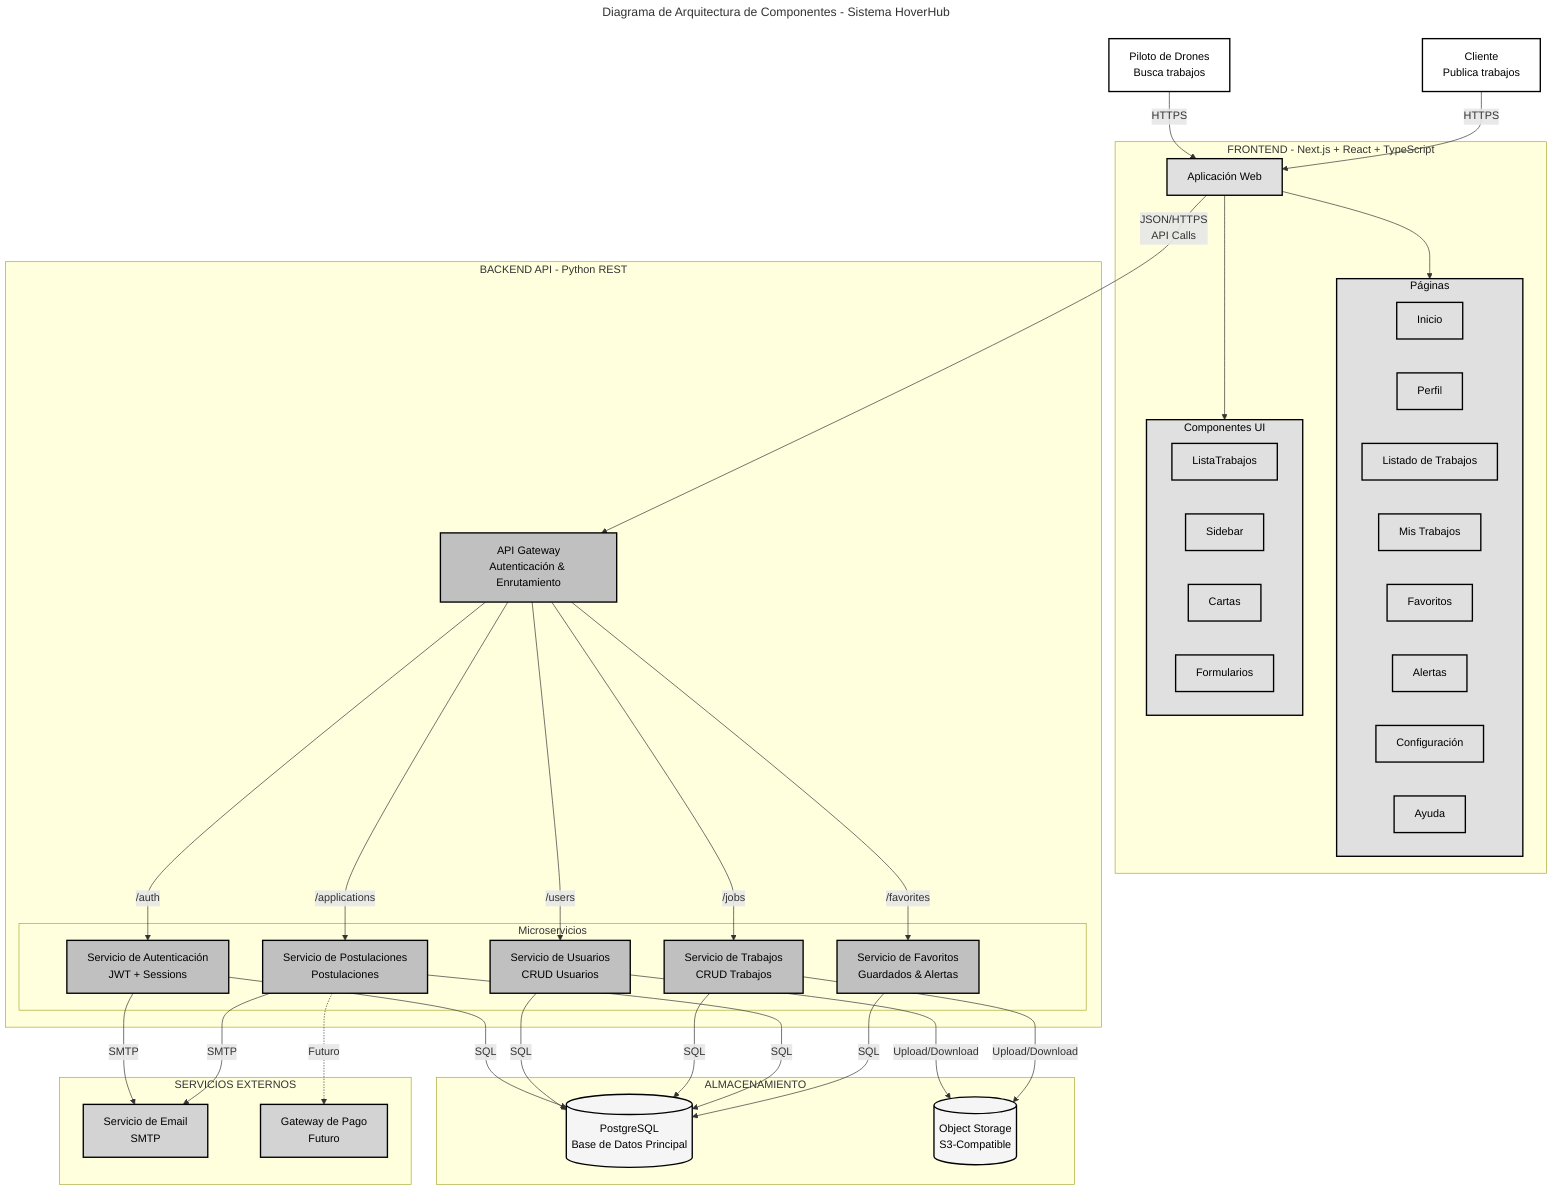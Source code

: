 ---
title: Diagrama de Arquitectura de Componentes - Sistema HoverHub
---
flowchart TB
    %% Usuarios
    piloto["Piloto de Drones<br/>Busca trabajos"]
    cliente["Cliente<br/>Publica trabajos"]

    %% Capa Frontend
    subgraph frontend["FRONTEND - Next.js + React + TypeScript"]
        webapp["Aplicación Web"]
        
        subgraph paginas["Páginas"]
            inicio["Inicio"]
            perfil["Perfil"]
            listado_trabajos["Listado de Trabajos"]
            mis_trabajos["Mis Trabajos"]
            favoritos["Favoritos"]
            alertas["Alertas"]
            configuracion["Configuración"]
            ayuda["Ayuda"]
        end
        
        subgraph componentes["Componentes UI"]
            lista_trabajos["ListaTrabajos"]
            sidebar["Sidebar"]
            cartas["Cartas"]
            formularios["Formularios"]
        end
    end

    %% Capa Backend
    subgraph backend["BACKEND API - Python REST"]
        api["API Gateway<br/>Autenticación & Enrutamiento"]
        
        subgraph servicios["Microservicios"]
            autenticacion["Servicio de Autenticación<br/>JWT + Sessions"]
            usuarios["Servicio de Usuarios<br/>CRUD Usuarios"]
            trabajos["Servicio de Trabajos<br/>CRUD Trabajos"]
            postulaciones["Servicio de Postulaciones<br/>Postulaciones"]
            favoritos_svc["Servicio de Favoritos<br/>Guardados & Alertas"]
        end
    end

    %% Capa de Almacenamiento
    subgraph almacenamiento["ALMACENAMIENTO"]
        db[("PostgreSQL<br/>Base de Datos Principal")]
        archivos[("Object Storage<br/>S3-Compatible")]
    end

    %% Servicios Externos
    subgraph servicios_externos["SERVICIOS EXTERNOS"]
        email["Servicio de Email<br/>SMTP"]
        pago["Gateway de Pago<br/>Futuro"]
    end

    %% Conexiones de Usuario
    piloto & cliente -->|HTTPS| webapp

    %% Conexiones internas del Frontend
    webapp --> paginas
    webapp --> componentes

    %% Frontend a Backend
    webapp -->|"JSON/HTTPS<br/>API Calls"| api

    %% API Gateway a Servicios
    api -->|"/auth"| autenticacion
    api -->|"/users"| usuarios
    api -->|"/jobs"| trabajos
    api -->|"/applications"| postulaciones
    api -->|"/favorites"| favoritos_svc

    %% Servicios a Base de Datos
    autenticacion & usuarios & trabajos & postulaciones & favoritos_svc -->|SQL| db

    %% Servicios a Almacenamiento de Archivos
    usuarios & trabajos -->|"Upload/Download"| archivos

    %% Servicios a Externos
    autenticacion & postulaciones -->|SMTP| email
    postulaciones -.->|"Futuro"| pago

    %% Estilos
    classDef userClass fill:#fff,stroke:#000,stroke-width:2px,color:#000
    classDef frontendClass fill:#e0e0e0,stroke:#000,stroke-width:2px,color:#000
    classDef backendClass fill:#c0c0c0,stroke:#000,stroke-width:2px,color:#000
    classDef storageClass fill:#f5f5f5,stroke:#000,stroke-width:2px,color:#000
    classDef externalClass fill:#d3d3d3,stroke:#000,stroke-width:2px,color:#000

    class piloto,cliente userClass
    class webapp,paginas,componentes,inicio,perfil,listado_trabajos,mis_trabajos,favoritos,alertas,configuracion,ayuda,lista_trabajos,sidebar,cartas,formularios frontendClass
    class api,autenticacion,usuarios,trabajos,postulaciones,favoritos_svc backendClass
    class db,archivos storageClass
    class email,pago externalClass